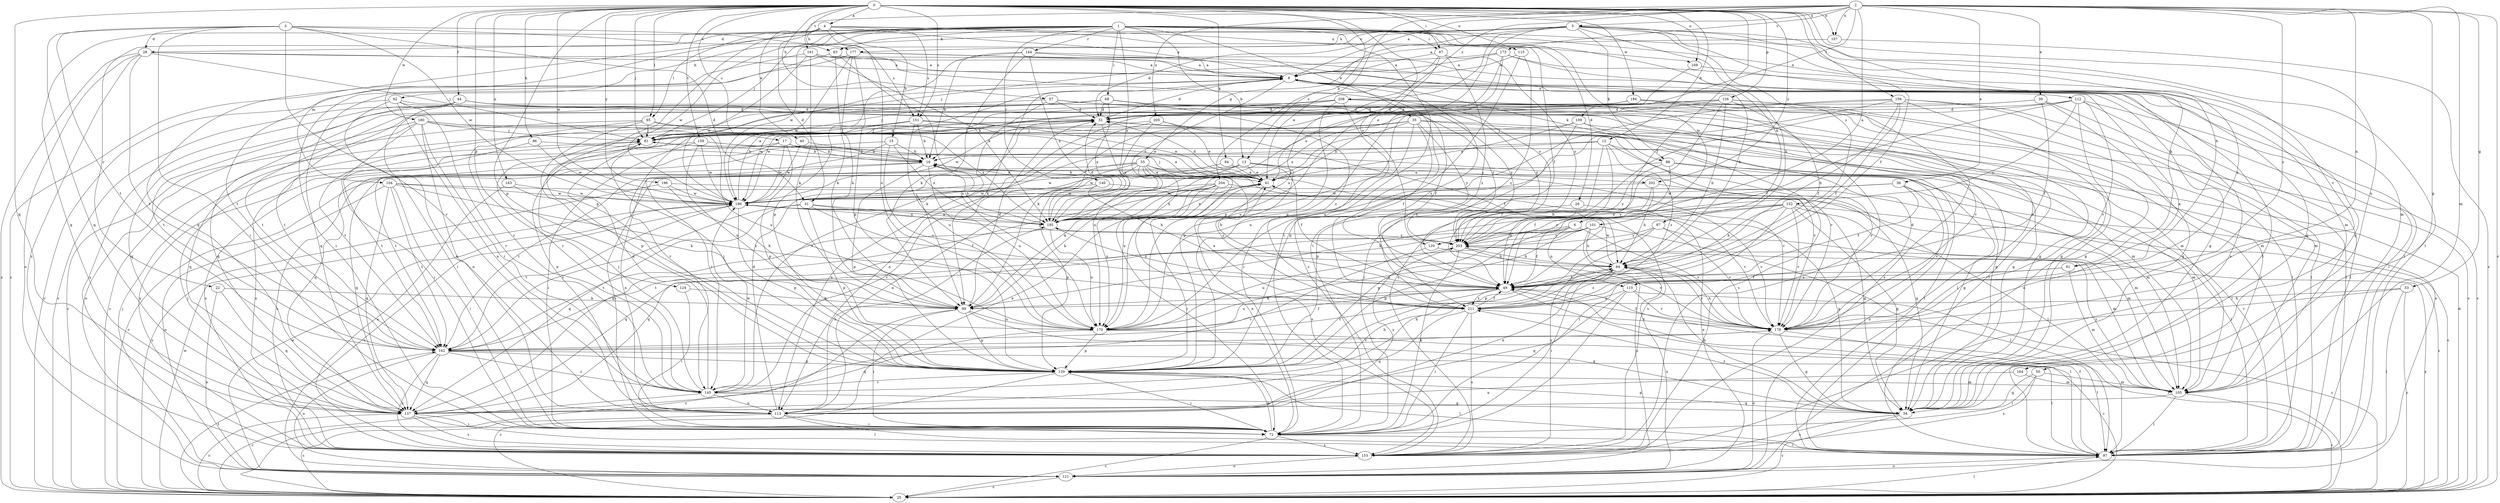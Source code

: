 strict digraph  {
0;
1;
2;
3;
4;
5;
6;
8;
12;
13;
15;
16;
17;
22;
25;
26;
28;
31;
32;
35;
36;
39;
40;
41;
44;
49;
50;
53;
55;
56;
57;
61;
62;
63;
64;
67;
68;
72;
81;
84;
86;
87;
88;
89;
95;
97;
101;
104;
105;
107;
109;
110;
112;
113;
115;
120;
121;
124;
126;
129;
137;
140;
144;
145;
151;
152;
153;
156;
159;
161;
162;
163;
164;
169;
170;
173;
177;
178;
180;
184;
186;
195;
196;
202;
203;
204;
205;
208;
211;
0 -> 4  [label=a];
0 -> 12  [label=b];
0 -> 13  [label=b];
0 -> 17  [label=c];
0 -> 44  [label=f];
0 -> 49  [label=f];
0 -> 57  [label=h];
0 -> 61  [label=h];
0 -> 67  [label=i];
0 -> 81  [label=j];
0 -> 84  [label=k];
0 -> 86  [label=k];
0 -> 95  [label=l];
0 -> 107  [label=n];
0 -> 115  [label=o];
0 -> 120  [label=o];
0 -> 124  [label=p];
0 -> 126  [label=p];
0 -> 129  [label=p];
0 -> 137  [label=q];
0 -> 151  [label=s];
0 -> 156  [label=t];
0 -> 159  [label=t];
0 -> 161  [label=t];
0 -> 163  [label=u];
0 -> 164  [label=u];
0 -> 169  [label=u];
0 -> 180  [label=w];
0 -> 184  [label=w];
0 -> 186  [label=w];
0 -> 196  [label=y];
0 -> 202  [label=y];
1 -> 13  [label=b];
1 -> 22  [label=c];
1 -> 26  [label=d];
1 -> 28  [label=d];
1 -> 35  [label=e];
1 -> 61  [label=h];
1 -> 62  [label=h];
1 -> 63  [label=h];
1 -> 67  [label=i];
1 -> 68  [label=i];
1 -> 72  [label=i];
1 -> 81  [label=j];
1 -> 87  [label=k];
1 -> 101  [label=m];
1 -> 104  [label=m];
1 -> 105  [label=m];
1 -> 140  [label=r];
1 -> 144  [label=r];
1 -> 186  [label=w];
1 -> 195  [label=x];
2 -> 5  [label=a];
2 -> 6  [label=a];
2 -> 8  [label=a];
2 -> 25  [label=c];
2 -> 36  [label=e];
2 -> 39  [label=e];
2 -> 40  [label=e];
2 -> 50  [label=g];
2 -> 53  [label=g];
2 -> 105  [label=m];
2 -> 107  [label=n];
2 -> 109  [label=n];
2 -> 110  [label=n];
2 -> 173  [label=v];
2 -> 204  [label=z];
2 -> 205  [label=z];
2 -> 208  [label=z];
2 -> 211  [label=z];
3 -> 28  [label=d];
3 -> 31  [label=d];
3 -> 72  [label=i];
3 -> 137  [label=q];
3 -> 145  [label=r];
3 -> 151  [label=s];
3 -> 162  [label=t];
3 -> 177  [label=v];
3 -> 186  [label=w];
4 -> 8  [label=a];
4 -> 15  [label=b];
4 -> 31  [label=d];
4 -> 49  [label=f];
4 -> 63  [label=h];
4 -> 95  [label=l];
4 -> 129  [label=p];
4 -> 137  [label=q];
4 -> 151  [label=s];
4 -> 169  [label=u];
4 -> 170  [label=u];
5 -> 32  [label=d];
5 -> 41  [label=e];
5 -> 49  [label=f];
5 -> 55  [label=g];
5 -> 63  [label=h];
5 -> 64  [label=h];
5 -> 88  [label=k];
5 -> 97  [label=l];
5 -> 137  [label=q];
5 -> 152  [label=s];
5 -> 170  [label=u];
5 -> 177  [label=v];
5 -> 178  [label=v];
5 -> 186  [label=w];
5 -> 211  [label=z];
6 -> 49  [label=f];
6 -> 110  [label=n];
6 -> 120  [label=o];
6 -> 129  [label=p];
6 -> 137  [label=q];
6 -> 178  [label=v];
8 -> 32  [label=d];
8 -> 56  [label=g];
8 -> 88  [label=k];
8 -> 89  [label=k];
8 -> 97  [label=l];
8 -> 112  [label=n];
8 -> 137  [label=q];
8 -> 145  [label=r];
8 -> 153  [label=s];
8 -> 195  [label=x];
8 -> 211  [label=z];
12 -> 16  [label=b];
12 -> 49  [label=f];
12 -> 97  [label=l];
12 -> 113  [label=n];
12 -> 129  [label=p];
12 -> 178  [label=v];
12 -> 211  [label=z];
13 -> 25  [label=c];
13 -> 41  [label=e];
13 -> 56  [label=g];
13 -> 72  [label=i];
13 -> 186  [label=w];
13 -> 202  [label=y];
13 -> 211  [label=z];
15 -> 16  [label=b];
15 -> 145  [label=r];
15 -> 162  [label=t];
15 -> 170  [label=u];
15 -> 195  [label=x];
16 -> 41  [label=e];
16 -> 105  [label=m];
16 -> 129  [label=p];
16 -> 137  [label=q];
16 -> 153  [label=s];
16 -> 170  [label=u];
17 -> 16  [label=b];
17 -> 41  [label=e];
17 -> 97  [label=l];
17 -> 129  [label=p];
17 -> 137  [label=q];
17 -> 153  [label=s];
17 -> 186  [label=w];
22 -> 89  [label=k];
22 -> 121  [label=o];
22 -> 137  [label=q];
25 -> 32  [label=d];
25 -> 49  [label=f];
25 -> 97  [label=l];
25 -> 162  [label=t];
25 -> 186  [label=w];
25 -> 203  [label=y];
26 -> 178  [label=v];
26 -> 195  [label=x];
28 -> 8  [label=a];
28 -> 25  [label=c];
28 -> 81  [label=j];
28 -> 97  [label=l];
28 -> 121  [label=o];
28 -> 153  [label=s];
28 -> 162  [label=t];
31 -> 49  [label=f];
31 -> 129  [label=p];
31 -> 137  [label=q];
31 -> 162  [label=t];
31 -> 195  [label=x];
31 -> 203  [label=y];
32 -> 81  [label=j];
32 -> 170  [label=u];
32 -> 186  [label=w];
35 -> 49  [label=f];
35 -> 56  [label=g];
35 -> 81  [label=j];
35 -> 97  [label=l];
35 -> 145  [label=r];
35 -> 170  [label=u];
35 -> 195  [label=x];
35 -> 203  [label=y];
36 -> 25  [label=c];
36 -> 49  [label=f];
36 -> 89  [label=k];
36 -> 178  [label=v];
36 -> 186  [label=w];
39 -> 32  [label=d];
39 -> 49  [label=f];
39 -> 56  [label=g];
39 -> 97  [label=l];
39 -> 195  [label=x];
40 -> 16  [label=b];
40 -> 186  [label=w];
41 -> 16  [label=b];
41 -> 32  [label=d];
41 -> 81  [label=j];
41 -> 153  [label=s];
41 -> 186  [label=w];
44 -> 25  [label=c];
44 -> 32  [label=d];
44 -> 97  [label=l];
44 -> 105  [label=m];
44 -> 113  [label=n];
44 -> 153  [label=s];
44 -> 162  [label=t];
44 -> 203  [label=y];
49 -> 16  [label=b];
49 -> 89  [label=k];
49 -> 97  [label=l];
49 -> 162  [label=t];
49 -> 170  [label=u];
49 -> 195  [label=x];
49 -> 211  [label=z];
50 -> 56  [label=g];
50 -> 72  [label=i];
50 -> 105  [label=m];
50 -> 153  [label=s];
53 -> 25  [label=c];
53 -> 89  [label=k];
53 -> 97  [label=l];
53 -> 178  [label=v];
55 -> 41  [label=e];
55 -> 64  [label=h];
55 -> 89  [label=k];
55 -> 113  [label=n];
55 -> 145  [label=r];
55 -> 153  [label=s];
55 -> 162  [label=t];
55 -> 170  [label=u];
55 -> 178  [label=v];
55 -> 186  [label=w];
56 -> 25  [label=c];
56 -> 64  [label=h];
56 -> 129  [label=p];
56 -> 153  [label=s];
56 -> 211  [label=z];
57 -> 32  [label=d];
57 -> 49  [label=f];
57 -> 89  [label=k];
57 -> 137  [label=q];
57 -> 203  [label=y];
61 -> 49  [label=f];
61 -> 105  [label=m];
61 -> 211  [label=z];
62 -> 25  [label=c];
62 -> 32  [label=d];
62 -> 72  [label=i];
62 -> 113  [label=n];
62 -> 145  [label=r];
62 -> 178  [label=v];
63 -> 8  [label=a];
63 -> 72  [label=i];
63 -> 89  [label=k];
63 -> 170  [label=u];
64 -> 49  [label=f];
64 -> 72  [label=i];
64 -> 113  [label=n];
64 -> 121  [label=o];
64 -> 178  [label=v];
64 -> 186  [label=w];
67 -> 8  [label=a];
67 -> 41  [label=e];
67 -> 129  [label=p];
67 -> 203  [label=y];
67 -> 211  [label=z];
68 -> 32  [label=d];
68 -> 56  [label=g];
68 -> 81  [label=j];
68 -> 137  [label=q];
68 -> 145  [label=r];
68 -> 162  [label=t];
68 -> 178  [label=v];
68 -> 195  [label=x];
68 -> 203  [label=y];
68 -> 211  [label=z];
72 -> 25  [label=c];
72 -> 41  [label=e];
72 -> 97  [label=l];
72 -> 129  [label=p];
72 -> 153  [label=s];
81 -> 16  [label=b];
81 -> 32  [label=d];
81 -> 153  [label=s];
84 -> 41  [label=e];
84 -> 49  [label=f];
84 -> 113  [label=n];
86 -> 16  [label=b];
86 -> 162  [label=t];
86 -> 186  [label=w];
87 -> 105  [label=m];
87 -> 129  [label=p];
87 -> 153  [label=s];
87 -> 178  [label=v];
87 -> 203  [label=y];
88 -> 41  [label=e];
88 -> 49  [label=f];
88 -> 105  [label=m];
88 -> 121  [label=o];
88 -> 203  [label=y];
89 -> 25  [label=c];
89 -> 32  [label=d];
89 -> 56  [label=g];
89 -> 72  [label=i];
89 -> 129  [label=p];
89 -> 170  [label=u];
95 -> 25  [label=c];
95 -> 56  [label=g];
95 -> 81  [label=j];
95 -> 129  [label=p];
95 -> 162  [label=t];
95 -> 195  [label=x];
97 -> 49  [label=f];
97 -> 121  [label=o];
101 -> 64  [label=h];
101 -> 97  [label=l];
101 -> 121  [label=o];
101 -> 137  [label=q];
101 -> 162  [label=t];
101 -> 170  [label=u];
101 -> 203  [label=y];
104 -> 56  [label=g];
104 -> 72  [label=i];
104 -> 121  [label=o];
104 -> 137  [label=q];
104 -> 162  [label=t];
104 -> 186  [label=w];
104 -> 211  [label=z];
105 -> 25  [label=c];
105 -> 97  [label=l];
105 -> 137  [label=q];
105 -> 203  [label=y];
107 -> 8  [label=a];
107 -> 25  [label=c];
109 -> 41  [label=e];
109 -> 72  [label=i];
109 -> 81  [label=j];
109 -> 121  [label=o];
109 -> 153  [label=s];
110 -> 25  [label=c];
110 -> 72  [label=i];
110 -> 137  [label=q];
110 -> 178  [label=v];
110 -> 211  [label=z];
112 -> 25  [label=c];
112 -> 32  [label=d];
112 -> 49  [label=f];
112 -> 97  [label=l];
112 -> 121  [label=o];
112 -> 153  [label=s];
112 -> 178  [label=v];
112 -> 203  [label=y];
113 -> 25  [label=c];
113 -> 32  [label=d];
113 -> 41  [label=e];
113 -> 72  [label=i];
113 -> 97  [label=l];
113 -> 195  [label=x];
113 -> 203  [label=y];
115 -> 8  [label=a];
115 -> 72  [label=i];
115 -> 211  [label=z];
120 -> 64  [label=h];
120 -> 145  [label=r];
121 -> 25  [label=c];
121 -> 41  [label=e];
121 -> 81  [label=j];
121 -> 186  [label=w];
124 -> 72  [label=i];
124 -> 89  [label=k];
126 -> 32  [label=d];
126 -> 49  [label=f];
126 -> 64  [label=h];
126 -> 97  [label=l];
126 -> 145  [label=r];
126 -> 153  [label=s];
126 -> 162  [label=t];
126 -> 170  [label=u];
126 -> 203  [label=y];
129 -> 25  [label=c];
129 -> 64  [label=h];
129 -> 72  [label=i];
129 -> 81  [label=j];
129 -> 97  [label=l];
129 -> 105  [label=m];
129 -> 145  [label=r];
137 -> 25  [label=c];
137 -> 72  [label=i];
137 -> 97  [label=l];
137 -> 153  [label=s];
140 -> 56  [label=g];
140 -> 64  [label=h];
140 -> 129  [label=p];
140 -> 186  [label=w];
144 -> 8  [label=a];
144 -> 16  [label=b];
144 -> 89  [label=k];
144 -> 105  [label=m];
144 -> 129  [label=p];
144 -> 195  [label=x];
145 -> 25  [label=c];
145 -> 32  [label=d];
145 -> 56  [label=g];
145 -> 64  [label=h];
145 -> 81  [label=j];
145 -> 113  [label=n];
145 -> 186  [label=w];
151 -> 16  [label=b];
151 -> 25  [label=c];
151 -> 41  [label=e];
151 -> 81  [label=j];
151 -> 113  [label=n];
151 -> 170  [label=u];
151 -> 178  [label=v];
152 -> 25  [label=c];
152 -> 56  [label=g];
152 -> 64  [label=h];
152 -> 72  [label=i];
152 -> 105  [label=m];
152 -> 129  [label=p];
152 -> 178  [label=v];
152 -> 195  [label=x];
152 -> 203  [label=y];
153 -> 81  [label=j];
153 -> 121  [label=o];
156 -> 32  [label=d];
156 -> 49  [label=f];
156 -> 56  [label=g];
156 -> 64  [label=h];
156 -> 97  [label=l];
156 -> 105  [label=m];
156 -> 129  [label=p];
156 -> 170  [label=u];
159 -> 16  [label=b];
159 -> 72  [label=i];
159 -> 153  [label=s];
159 -> 170  [label=u];
159 -> 178  [label=v];
159 -> 186  [label=w];
161 -> 8  [label=a];
161 -> 25  [label=c];
161 -> 89  [label=k];
161 -> 186  [label=w];
161 -> 195  [label=x];
161 -> 203  [label=y];
162 -> 97  [label=l];
162 -> 121  [label=o];
162 -> 129  [label=p];
162 -> 137  [label=q];
162 -> 145  [label=r];
162 -> 153  [label=s];
162 -> 178  [label=v];
163 -> 89  [label=k];
163 -> 153  [label=s];
163 -> 186  [label=w];
164 -> 105  [label=m];
164 -> 113  [label=n];
169 -> 56  [label=g];
169 -> 195  [label=x];
170 -> 25  [label=c];
170 -> 49  [label=f];
170 -> 129  [label=p];
170 -> 137  [label=q];
173 -> 8  [label=a];
173 -> 41  [label=e];
173 -> 56  [label=g];
173 -> 81  [label=j];
173 -> 129  [label=p];
173 -> 153  [label=s];
177 -> 8  [label=a];
177 -> 64  [label=h];
177 -> 89  [label=k];
177 -> 97  [label=l];
177 -> 129  [label=p];
177 -> 162  [label=t];
177 -> 186  [label=w];
178 -> 8  [label=a];
178 -> 32  [label=d];
178 -> 49  [label=f];
178 -> 56  [label=g];
178 -> 64  [label=h];
178 -> 97  [label=l];
178 -> 121  [label=o];
178 -> 162  [label=t];
180 -> 41  [label=e];
180 -> 72  [label=i];
180 -> 81  [label=j];
180 -> 105  [label=m];
180 -> 113  [label=n];
180 -> 121  [label=o];
180 -> 137  [label=q];
180 -> 145  [label=r];
180 -> 170  [label=u];
184 -> 32  [label=d];
184 -> 56  [label=g];
184 -> 89  [label=k];
184 -> 105  [label=m];
184 -> 153  [label=s];
184 -> 186  [label=w];
186 -> 8  [label=a];
186 -> 56  [label=g];
186 -> 121  [label=o];
186 -> 129  [label=p];
186 -> 162  [label=t];
186 -> 178  [label=v];
186 -> 195  [label=x];
195 -> 16  [label=b];
195 -> 32  [label=d];
195 -> 41  [label=e];
195 -> 162  [label=t];
195 -> 170  [label=u];
195 -> 203  [label=y];
196 -> 25  [label=c];
196 -> 89  [label=k];
196 -> 105  [label=m];
196 -> 186  [label=w];
202 -> 64  [label=h];
202 -> 97  [label=l];
202 -> 186  [label=w];
202 -> 203  [label=y];
203 -> 64  [label=h];
203 -> 72  [label=i];
203 -> 170  [label=u];
203 -> 178  [label=v];
204 -> 72  [label=i];
204 -> 89  [label=k];
204 -> 97  [label=l];
204 -> 137  [label=q];
204 -> 170  [label=u];
204 -> 186  [label=w];
204 -> 195  [label=x];
205 -> 41  [label=e];
205 -> 49  [label=f];
205 -> 81  [label=j];
205 -> 113  [label=n];
205 -> 195  [label=x];
208 -> 16  [label=b];
208 -> 25  [label=c];
208 -> 32  [label=d];
208 -> 72  [label=i];
208 -> 97  [label=l];
208 -> 129  [label=p];
208 -> 186  [label=w];
211 -> 41  [label=e];
211 -> 49  [label=f];
211 -> 72  [label=i];
211 -> 137  [label=q];
211 -> 153  [label=s];
211 -> 178  [label=v];
}
